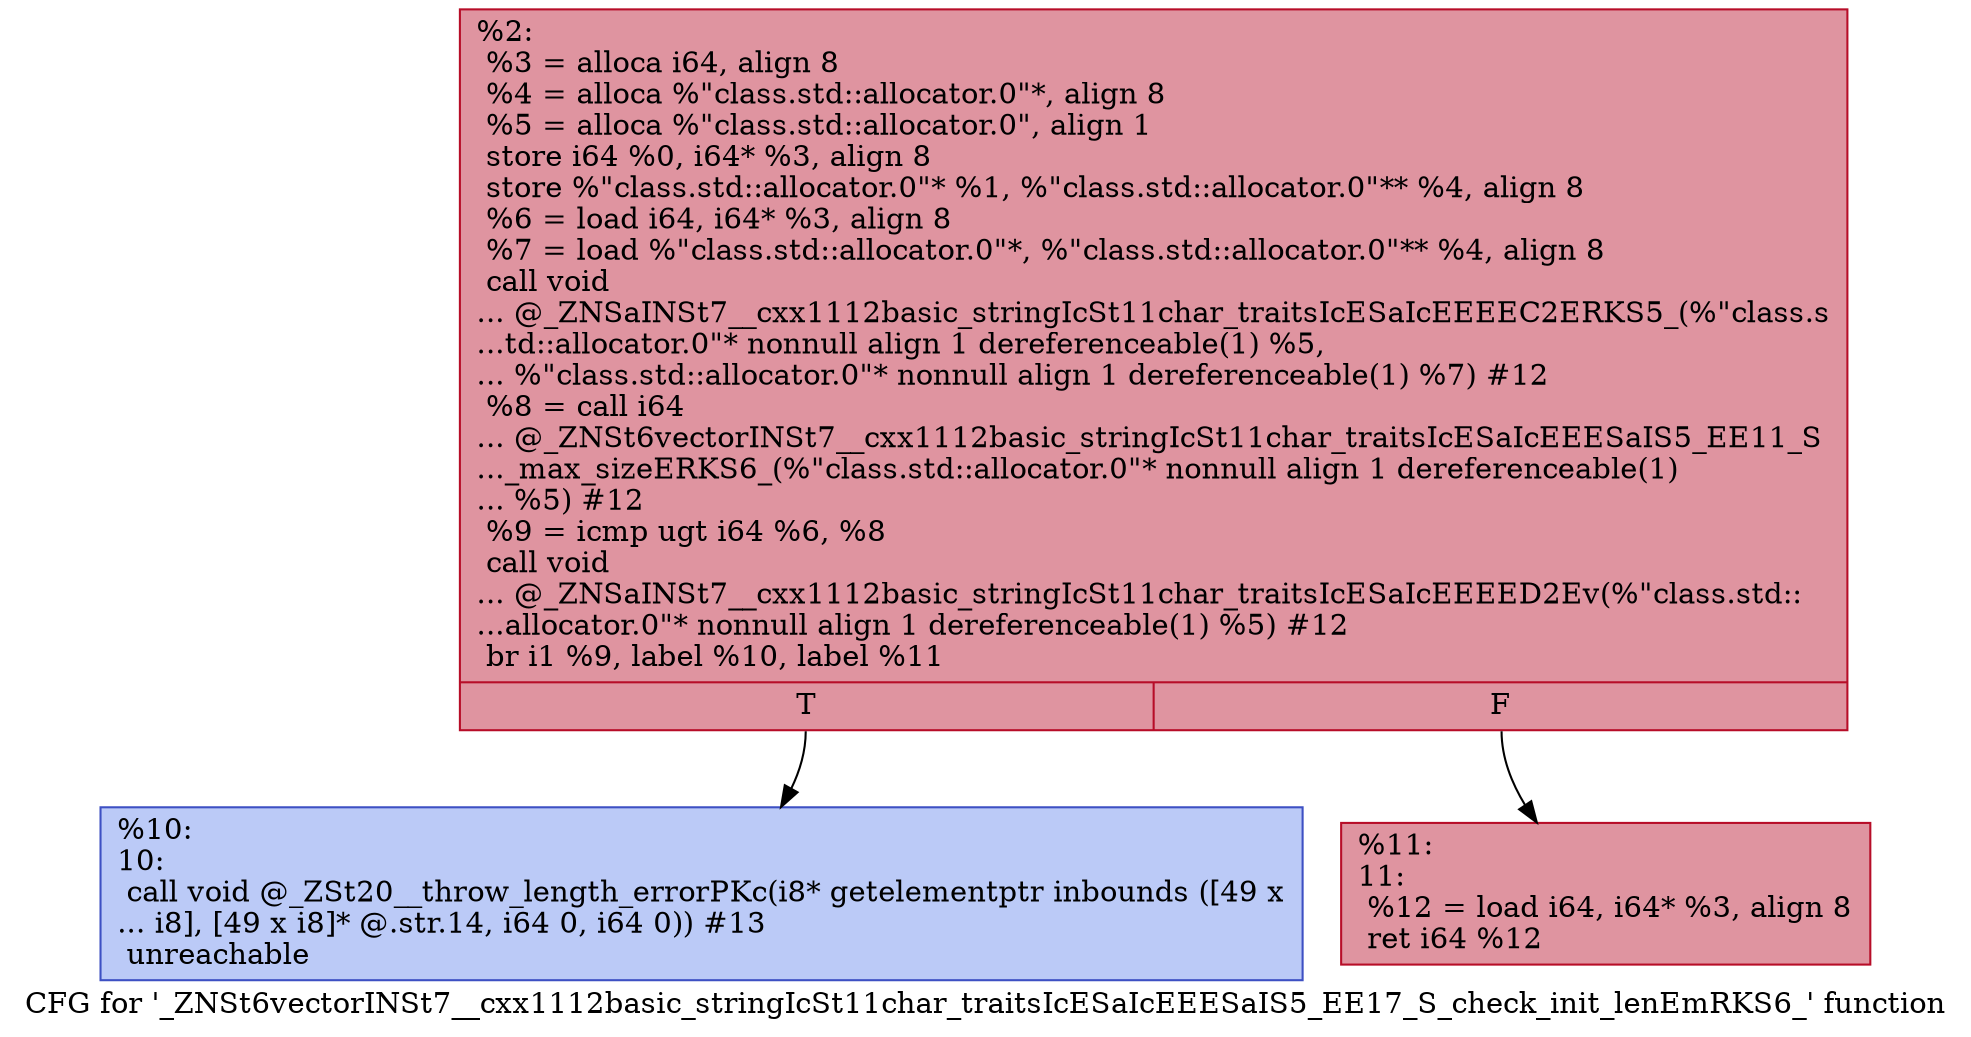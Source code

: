 digraph "CFG for '_ZNSt6vectorINSt7__cxx1112basic_stringIcSt11char_traitsIcESaIcEEESaIS5_EE17_S_check_init_lenEmRKS6_' function" {
	label="CFG for '_ZNSt6vectorINSt7__cxx1112basic_stringIcSt11char_traitsIcESaIcEEESaIS5_EE17_S_check_init_lenEmRKS6_' function";

	Node0x5604d288a1c0 [shape=record,color="#b70d28ff", style=filled, fillcolor="#b70d2870",label="{%2:\l  %3 = alloca i64, align 8\l  %4 = alloca %\"class.std::allocator.0\"*, align 8\l  %5 = alloca %\"class.std::allocator.0\", align 1\l  store i64 %0, i64* %3, align 8\l  store %\"class.std::allocator.0\"* %1, %\"class.std::allocator.0\"** %4, align 8\l  %6 = load i64, i64* %3, align 8\l  %7 = load %\"class.std::allocator.0\"*, %\"class.std::allocator.0\"** %4, align 8\l  call void\l... @_ZNSaINSt7__cxx1112basic_stringIcSt11char_traitsIcESaIcEEEEC2ERKS5_(%\"class.s\l...td::allocator.0\"* nonnull align 1 dereferenceable(1) %5,\l... %\"class.std::allocator.0\"* nonnull align 1 dereferenceable(1) %7) #12\l  %8 = call i64\l... @_ZNSt6vectorINSt7__cxx1112basic_stringIcSt11char_traitsIcESaIcEEESaIS5_EE11_S\l..._max_sizeERKS6_(%\"class.std::allocator.0\"* nonnull align 1 dereferenceable(1)\l... %5) #12\l  %9 = icmp ugt i64 %6, %8\l  call void\l... @_ZNSaINSt7__cxx1112basic_stringIcSt11char_traitsIcESaIcEEEED2Ev(%\"class.std::\l...allocator.0\"* nonnull align 1 dereferenceable(1) %5) #12\l  br i1 %9, label %10, label %11\l|{<s0>T|<s1>F}}"];
	Node0x5604d288a1c0:s0 -> Node0x5604d288a210;
	Node0x5604d288a1c0:s1 -> Node0x5604d288a950;
	Node0x5604d288a210 [shape=record,color="#3d50c3ff", style=filled, fillcolor="#6687ed70",label="{%10:\l10:                                               \l  call void @_ZSt20__throw_length_errorPKc(i8* getelementptr inbounds ([49 x\l... i8], [49 x i8]* @.str.14, i64 0, i64 0)) #13\l  unreachable\l}"];
	Node0x5604d288a950 [shape=record,color="#b70d28ff", style=filled, fillcolor="#b70d2870",label="{%11:\l11:                                               \l  %12 = load i64, i64* %3, align 8\l  ret i64 %12\l}"];
}
